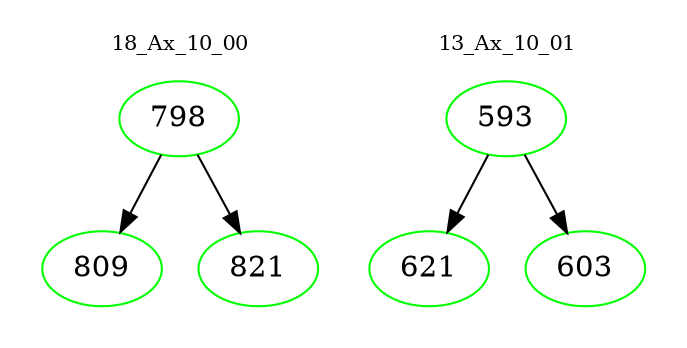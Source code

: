 digraph{
subgraph cluster_0 {
color = white
label = "18_Ax_10_00";
fontsize=10;
T0_798 [label="798", color="green"]
T0_798 -> T0_809 [color="black"]
T0_809 [label="809", color="green"]
T0_798 -> T0_821 [color="black"]
T0_821 [label="821", color="green"]
}
subgraph cluster_1 {
color = white
label = "13_Ax_10_01";
fontsize=10;
T1_593 [label="593", color="green"]
T1_593 -> T1_621 [color="black"]
T1_621 [label="621", color="green"]
T1_593 -> T1_603 [color="black"]
T1_603 [label="603", color="green"]
}
}
